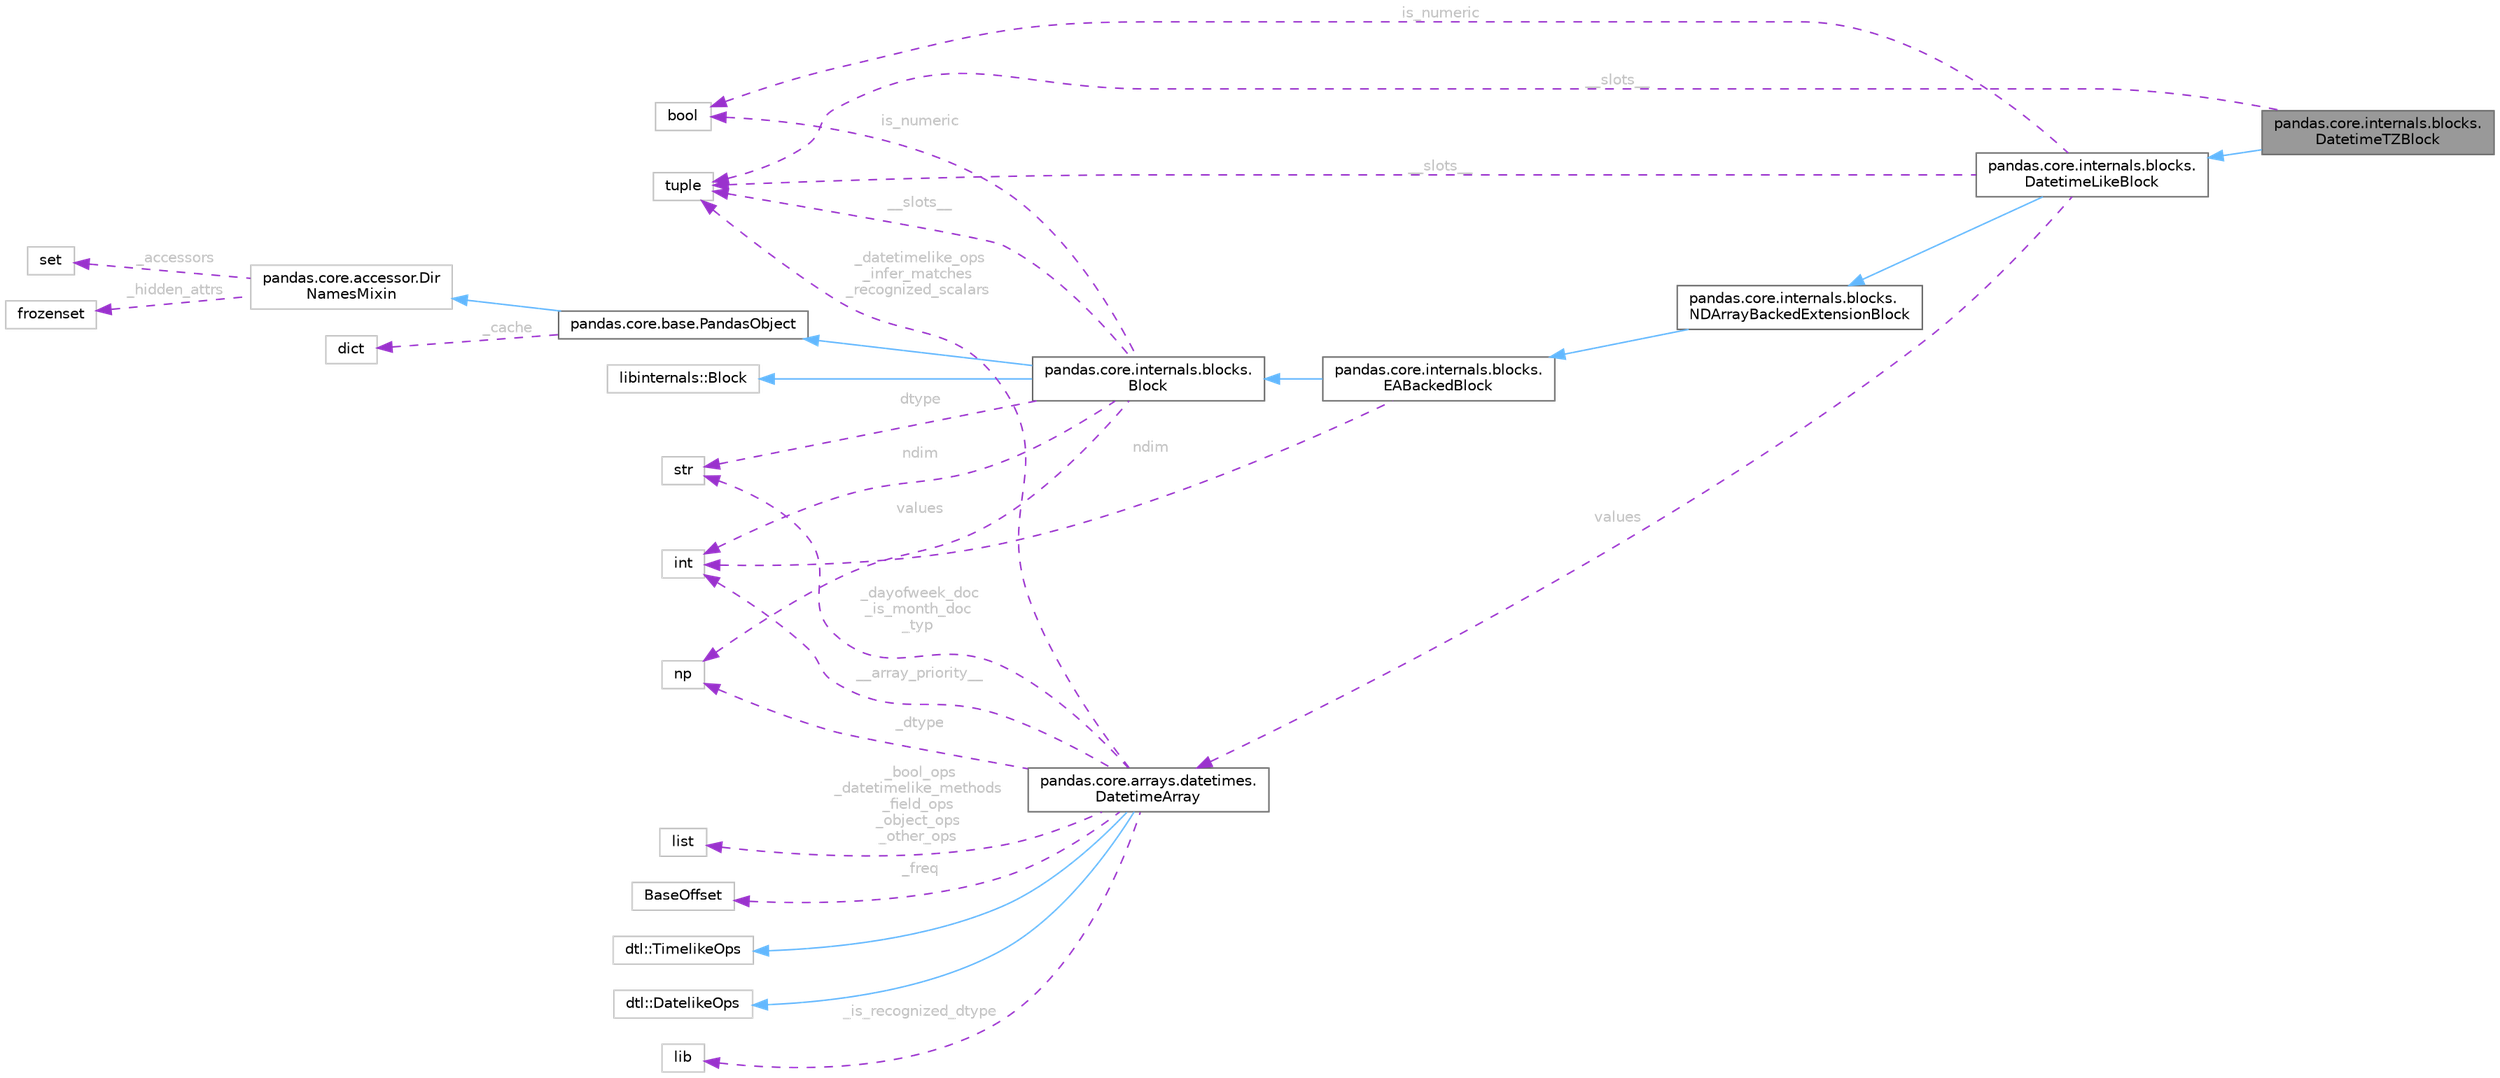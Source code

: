 digraph "pandas.core.internals.blocks.DatetimeTZBlock"
{
 // LATEX_PDF_SIZE
  bgcolor="transparent";
  edge [fontname=Helvetica,fontsize=10,labelfontname=Helvetica,labelfontsize=10];
  node [fontname=Helvetica,fontsize=10,shape=box,height=0.2,width=0.4];
  rankdir="LR";
  Node1 [id="Node000001",label="pandas.core.internals.blocks.\lDatetimeTZBlock",height=0.2,width=0.4,color="gray40", fillcolor="grey60", style="filled", fontcolor="black",tooltip=" "];
  Node2 -> Node1 [id="edge1_Node000001_Node000002",dir="back",color="steelblue1",style="solid",tooltip=" "];
  Node2 [id="Node000002",label="pandas.core.internals.blocks.\lDatetimeLikeBlock",height=0.2,width=0.4,color="gray40", fillcolor="white", style="filled",URL="$d8/da4/classpandas_1_1core_1_1internals_1_1blocks_1_1DatetimeLikeBlock.html",tooltip=" "];
  Node3 -> Node2 [id="edge2_Node000002_Node000003",dir="back",color="steelblue1",style="solid",tooltip=" "];
  Node3 [id="Node000003",label="pandas.core.internals.blocks.\lNDArrayBackedExtensionBlock",height=0.2,width=0.4,color="gray40", fillcolor="white", style="filled",URL="$d2/dcf/classpandas_1_1core_1_1internals_1_1blocks_1_1NDArrayBackedExtensionBlock.html",tooltip=" "];
  Node4 -> Node3 [id="edge3_Node000003_Node000004",dir="back",color="steelblue1",style="solid",tooltip=" "];
  Node4 [id="Node000004",label="pandas.core.internals.blocks.\lEABackedBlock",height=0.2,width=0.4,color="gray40", fillcolor="white", style="filled",URL="$de/dac/classpandas_1_1core_1_1internals_1_1blocks_1_1EABackedBlock.html",tooltip=" "];
  Node5 -> Node4 [id="edge4_Node000004_Node000005",dir="back",color="steelblue1",style="solid",tooltip=" "];
  Node5 [id="Node000005",label="pandas.core.internals.blocks.\lBlock",height=0.2,width=0.4,color="gray40", fillcolor="white", style="filled",URL="$df/d65/classpandas_1_1core_1_1internals_1_1blocks_1_1Block.html",tooltip=" "];
  Node6 -> Node5 [id="edge5_Node000005_Node000006",dir="back",color="steelblue1",style="solid",tooltip=" "];
  Node6 [id="Node000006",label="pandas.core.base.PandasObject",height=0.2,width=0.4,color="gray40", fillcolor="white", style="filled",URL="$d9/d19/classpandas_1_1core_1_1base_1_1PandasObject.html",tooltip=" "];
  Node7 -> Node6 [id="edge6_Node000006_Node000007",dir="back",color="steelblue1",style="solid",tooltip=" "];
  Node7 [id="Node000007",label="pandas.core.accessor.Dir\lNamesMixin",height=0.2,width=0.4,color="grey75", fillcolor="white", style="filled",URL="$df/dd9/classpandas_1_1core_1_1accessor_1_1DirNamesMixin.html",tooltip=" "];
  Node8 -> Node7 [id="edge7_Node000007_Node000008",dir="back",color="darkorchid3",style="dashed",tooltip=" ",label=" _accessors",fontcolor="grey" ];
  Node8 [id="Node000008",label="set",height=0.2,width=0.4,color="grey75", fillcolor="white", style="filled",tooltip=" "];
  Node9 -> Node7 [id="edge8_Node000007_Node000009",dir="back",color="darkorchid3",style="dashed",tooltip=" ",label=" _hidden_attrs",fontcolor="grey" ];
  Node9 [id="Node000009",label="frozenset",height=0.2,width=0.4,color="grey75", fillcolor="white", style="filled",tooltip=" "];
  Node10 -> Node6 [id="edge9_Node000006_Node000010",dir="back",color="darkorchid3",style="dashed",tooltip=" ",label=" _cache",fontcolor="grey" ];
  Node10 [id="Node000010",label="dict",height=0.2,width=0.4,color="grey75", fillcolor="white", style="filled",tooltip=" "];
  Node11 -> Node5 [id="edge10_Node000005_Node000011",dir="back",color="steelblue1",style="solid",tooltip=" "];
  Node11 [id="Node000011",label="libinternals::Block",height=0.2,width=0.4,color="grey75", fillcolor="white", style="filled",tooltip=" "];
  Node12 -> Node5 [id="edge11_Node000005_Node000012",dir="back",color="darkorchid3",style="dashed",tooltip=" ",label=" values",fontcolor="grey" ];
  Node12 [id="Node000012",label="np",height=0.2,width=0.4,color="grey75", fillcolor="white", style="filled",tooltip=" "];
  Node13 -> Node5 [id="edge12_Node000005_Node000013",dir="back",color="darkorchid3",style="dashed",tooltip=" ",label=" __slots__",fontcolor="grey" ];
  Node13 [id="Node000013",label="tuple",height=0.2,width=0.4,color="grey75", fillcolor="white", style="filled",tooltip=" "];
  Node14 -> Node5 [id="edge13_Node000005_Node000014",dir="back",color="darkorchid3",style="dashed",tooltip=" ",label=" is_numeric",fontcolor="grey" ];
  Node14 [id="Node000014",label="bool",height=0.2,width=0.4,color="grey75", fillcolor="white", style="filled",tooltip=" "];
  Node15 -> Node5 [id="edge14_Node000005_Node000015",dir="back",color="darkorchid3",style="dashed",tooltip=" ",label=" dtype",fontcolor="grey" ];
  Node15 [id="Node000015",label="str",height=0.2,width=0.4,color="grey75", fillcolor="white", style="filled",tooltip=" "];
  Node16 -> Node5 [id="edge15_Node000005_Node000016",dir="back",color="darkorchid3",style="dashed",tooltip=" ",label=" ndim",fontcolor="grey" ];
  Node16 [id="Node000016",label="int",height=0.2,width=0.4,color="grey75", fillcolor="white", style="filled",tooltip=" "];
  Node16 -> Node4 [id="edge16_Node000004_Node000016",dir="back",color="darkorchid3",style="dashed",tooltip=" ",label=" ndim",fontcolor="grey" ];
  Node13 -> Node2 [id="edge17_Node000002_Node000013",dir="back",color="darkorchid3",style="dashed",tooltip=" ",label=" __slots__",fontcolor="grey" ];
  Node14 -> Node2 [id="edge18_Node000002_Node000014",dir="back",color="darkorchid3",style="dashed",tooltip=" ",label=" is_numeric",fontcolor="grey" ];
  Node17 -> Node2 [id="edge19_Node000002_Node000017",dir="back",color="darkorchid3",style="dashed",tooltip=" ",label=" values",fontcolor="grey" ];
  Node17 [id="Node000017",label="pandas.core.arrays.datetimes.\lDatetimeArray",height=0.2,width=0.4,color="gray40", fillcolor="white", style="filled",URL="$d7/d58/classpandas_1_1core_1_1arrays_1_1datetimes_1_1DatetimeArray.html",tooltip=" "];
  Node18 -> Node17 [id="edge20_Node000017_Node000018",dir="back",color="steelblue1",style="solid",tooltip=" "];
  Node18 [id="Node000018",label="dtl::TimelikeOps",height=0.2,width=0.4,color="grey75", fillcolor="white", style="filled",tooltip=" "];
  Node19 -> Node17 [id="edge21_Node000017_Node000019",dir="back",color="steelblue1",style="solid",tooltip=" "];
  Node19 [id="Node000019",label="dtl::DatelikeOps",height=0.2,width=0.4,color="grey75", fillcolor="white", style="filled",tooltip=" "];
  Node15 -> Node17 [id="edge22_Node000017_Node000015",dir="back",color="darkorchid3",style="dashed",tooltip=" ",label=" _dayofweek_doc\n_is_month_doc\n_typ",fontcolor="grey" ];
  Node13 -> Node17 [id="edge23_Node000017_Node000013",dir="back",color="darkorchid3",style="dashed",tooltip=" ",label=" _datetimelike_ops\n_infer_matches\n_recognized_scalars",fontcolor="grey" ];
  Node20 -> Node17 [id="edge24_Node000017_Node000020",dir="back",color="darkorchid3",style="dashed",tooltip=" ",label=" _is_recognized_dtype",fontcolor="grey" ];
  Node20 [id="Node000020",label="lib",height=0.2,width=0.4,color="grey75", fillcolor="white", style="filled",tooltip=" "];
  Node21 -> Node17 [id="edge25_Node000017_Node000021",dir="back",color="darkorchid3",style="dashed",tooltip=" ",label=" _bool_ops\n_datetimelike_methods\n_field_ops\n_object_ops\n_other_ops",fontcolor="grey" ];
  Node21 [id="Node000021",label="list",height=0.2,width=0.4,color="grey75", fillcolor="white", style="filled",tooltip=" "];
  Node16 -> Node17 [id="edge26_Node000017_Node000016",dir="back",color="darkorchid3",style="dashed",tooltip=" ",label=" __array_priority__",fontcolor="grey" ];
  Node12 -> Node17 [id="edge27_Node000017_Node000012",dir="back",color="darkorchid3",style="dashed",tooltip=" ",label=" _dtype",fontcolor="grey" ];
  Node22 -> Node17 [id="edge28_Node000017_Node000022",dir="back",color="darkorchid3",style="dashed",tooltip=" ",label=" _freq",fontcolor="grey" ];
  Node22 [id="Node000022",label="BaseOffset",height=0.2,width=0.4,color="grey75", fillcolor="white", style="filled",tooltip=" "];
  Node13 -> Node1 [id="edge29_Node000001_Node000013",dir="back",color="darkorchid3",style="dashed",tooltip=" ",label=" __slots__",fontcolor="grey" ];
}
